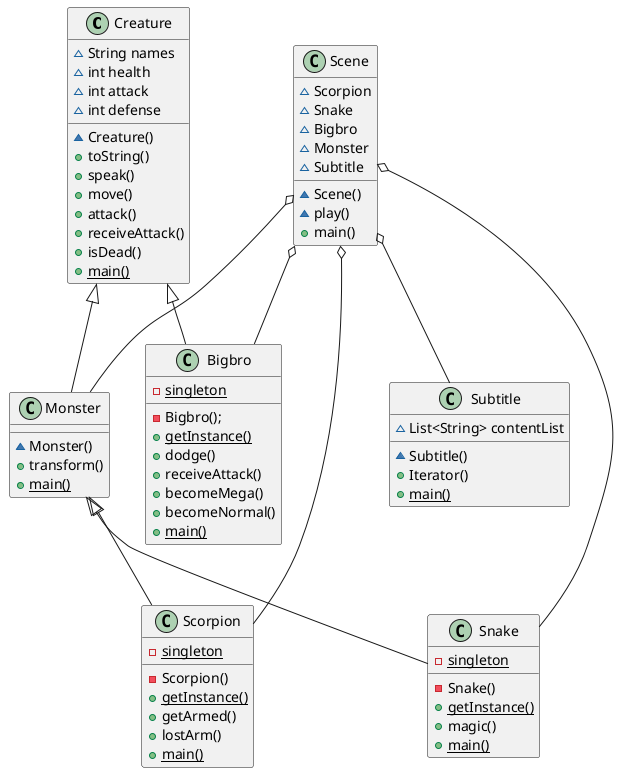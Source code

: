 @startuml
class Creature{
    ~ String names
    ~ int health
    ~ int attack
    ~ int defense

    ~ Creature()
    + toString()
    + speak()
    +  move()
    + attack()
    + receiveAttack()
    + isDead()
    + {static} main()

}

class Bigbro{
    - {static} singleton

    - Bigbro();
    + {static} getInstance()
    + dodge()
    + receiveAttack()
    + becomeMega()
    + becomeNormal()
    + {static} main()
}

class Monster{
    ~ Monster()
    + transform()
    + {static} main()
}

class Snake{
    - {static} singleton

    - Snake()
    + {static} getInstance()
    + magic()
    + {static} main()
    
}

class Scorpion{
    - {static} singleton

    - Scorpion()
    + {static} getInstance()
    + getArmed()
    + lostArm()
    + {static} main()
}

class Subtitle{
    ~ List<String> contentList

    ~ Subtitle()
    + Iterator()
    + {static} main()
}

class Scene{
    ~ Scorpion
    ~ Snake
    ~ Bigbro
    ~ Monster
    ~ Subtitle
    ~ Scene()
    ~ play()
    + main()
}

Creature <|-- Monster
Creature <|-- Bigbro
Monster <|-- Snake
Monster <|-- Scorpion
Scene o-- Subtitle
Scene o-- Snake
Scene o-- Scorpion
Scene o-- Monster
Scene o-- Bigbro


@enduml